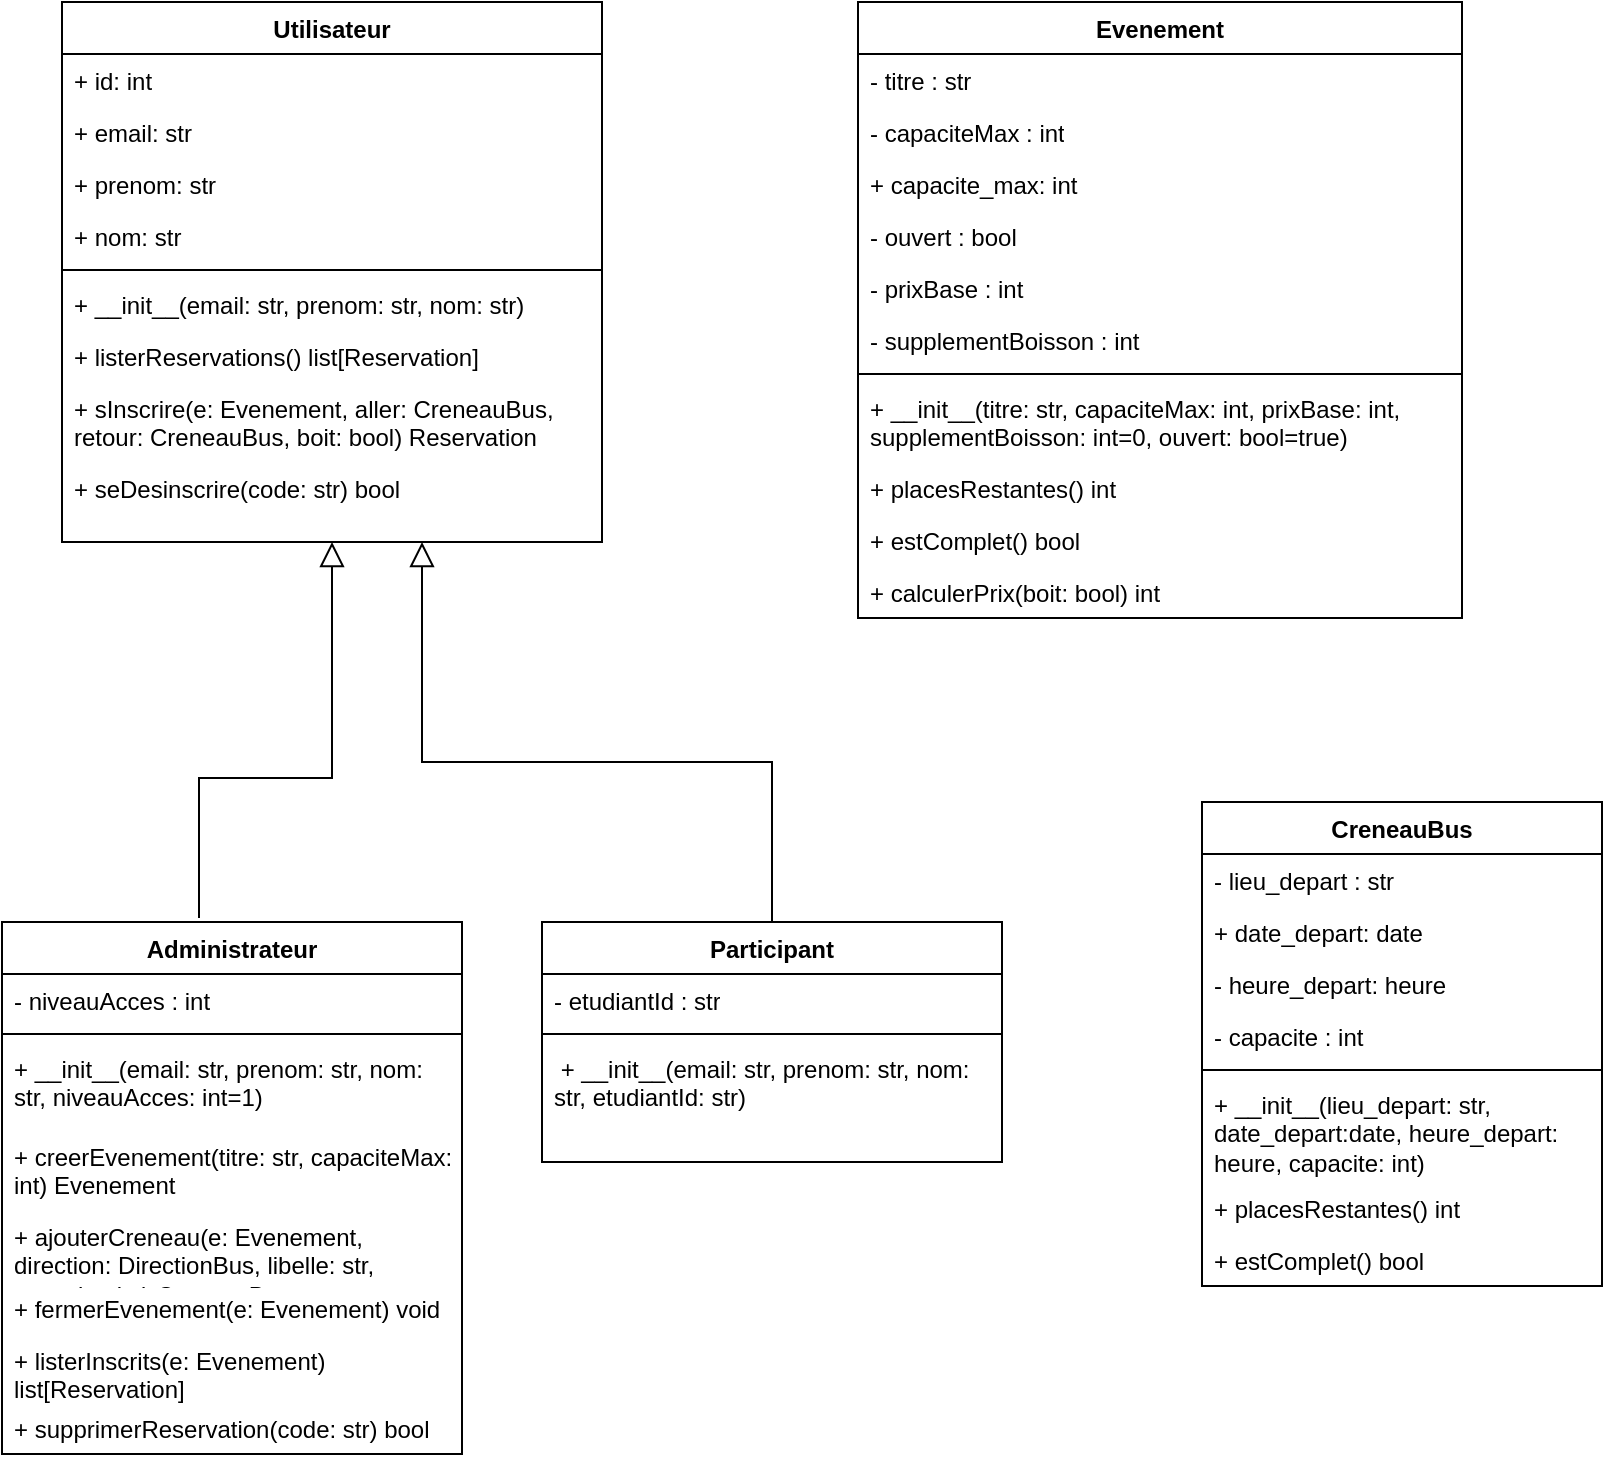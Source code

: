 <mxfile version="28.2.1">
  <diagram id="C5RBs43oDa-KdzZeNtuy" name="Page-1">
    <mxGraphModel dx="883" dy="441" grid="1" gridSize="10" guides="1" tooltips="1" connect="1" arrows="1" fold="1" page="1" pageScale="1" pageWidth="1169" pageHeight="827" math="0" shadow="0">
      <root>
        <mxCell id="WIyWlLk6GJQsqaUBKTNV-0" />
        <mxCell id="WIyWlLk6GJQsqaUBKTNV-1" parent="WIyWlLk6GJQsqaUBKTNV-0" />
        <mxCell id="zkfFHV4jXpPFQw0GAbJ--0" value="Utilisateur" style="swimlane;fontStyle=1;align=center;verticalAlign=top;childLayout=stackLayout;horizontal=1;startSize=26;horizontalStack=0;resizeParent=1;resizeLast=0;collapsible=1;marginBottom=0;rounded=0;shadow=0;strokeWidth=1;" parent="WIyWlLk6GJQsqaUBKTNV-1" vertex="1">
          <mxGeometry x="110" y="120" width="270" height="270" as="geometry">
            <mxRectangle x="230" y="140" width="160" height="26" as="alternateBounds" />
          </mxGeometry>
        </mxCell>
        <mxCell id="dK46kcQTqnEOhWtrCbgf-2" value="+ id: int" style="text;strokeColor=none;fillColor=none;align=left;verticalAlign=top;spacingLeft=4;spacingRight=4;overflow=hidden;rotatable=0;points=[[0,0.5],[1,0.5]];portConstraint=eastwest;whiteSpace=wrap;html=1;" parent="zkfFHV4jXpPFQw0GAbJ--0" vertex="1">
          <mxGeometry y="26" width="270" height="26" as="geometry" />
        </mxCell>
        <mxCell id="dK46kcQTqnEOhWtrCbgf-3" value="+ email: str" style="text;strokeColor=none;fillColor=none;align=left;verticalAlign=top;spacingLeft=4;spacingRight=4;overflow=hidden;rotatable=0;points=[[0,0.5],[1,0.5]];portConstraint=eastwest;whiteSpace=wrap;html=1;" parent="zkfFHV4jXpPFQw0GAbJ--0" vertex="1">
          <mxGeometry y="52" width="270" height="26" as="geometry" />
        </mxCell>
        <mxCell id="UdKUQ7M-LLdawXGV8OHi-44" value="+ prenom: str" style="text;strokeColor=none;fillColor=none;align=left;verticalAlign=top;spacingLeft=4;spacingRight=4;overflow=hidden;rotatable=0;points=[[0,0.5],[1,0.5]];portConstraint=eastwest;whiteSpace=wrap;html=1;" vertex="1" parent="zkfFHV4jXpPFQw0GAbJ--0">
          <mxGeometry y="78" width="270" height="26" as="geometry" />
        </mxCell>
        <mxCell id="dK46kcQTqnEOhWtrCbgf-1" value="+ nom: str" style="text;strokeColor=none;fillColor=none;align=left;verticalAlign=top;spacingLeft=4;spacingRight=4;overflow=hidden;rotatable=0;points=[[0,0.5],[1,0.5]];portConstraint=eastwest;whiteSpace=wrap;html=1;" parent="zkfFHV4jXpPFQw0GAbJ--0" vertex="1">
          <mxGeometry y="104" width="270" height="26" as="geometry" />
        </mxCell>
        <mxCell id="zkfFHV4jXpPFQw0GAbJ--4" value="" style="line;html=1;strokeWidth=1;align=left;verticalAlign=middle;spacingTop=-1;spacingLeft=3;spacingRight=3;rotatable=0;labelPosition=right;points=[];portConstraint=eastwest;" parent="zkfFHV4jXpPFQw0GAbJ--0" vertex="1">
          <mxGeometry y="130" width="270" height="8" as="geometry" />
        </mxCell>
        <mxCell id="UdKUQ7M-LLdawXGV8OHi-45" value="+ __init__(email: str, prenom: str, nom: str)" style="text;strokeColor=none;fillColor=none;align=left;verticalAlign=top;spacingLeft=4;spacingRight=4;overflow=hidden;rotatable=0;points=[[0,0.5],[1,0.5]];portConstraint=eastwest;whiteSpace=wrap;html=1;" vertex="1" parent="zkfFHV4jXpPFQw0GAbJ--0">
          <mxGeometry y="138" width="270" height="26" as="geometry" />
        </mxCell>
        <mxCell id="UdKUQ7M-LLdawXGV8OHi-16" value="+ listerReservations() list[Reservation]" style="text;strokeColor=none;fillColor=none;align=left;verticalAlign=top;spacingLeft=4;spacingRight=4;overflow=hidden;rotatable=0;points=[[0,0.5],[1,0.5]];portConstraint=eastwest;whiteSpace=wrap;html=1;" vertex="1" parent="zkfFHV4jXpPFQw0GAbJ--0">
          <mxGeometry y="164" width="270" height="26" as="geometry" />
        </mxCell>
        <mxCell id="dK46kcQTqnEOhWtrCbgf-9" value="+ sInscrire(e: Evenement, aller: CreneauBus, retour: CreneauBus, boit: bool) Reservation" style="text;strokeColor=none;fillColor=none;align=left;verticalAlign=top;spacingLeft=4;spacingRight=4;overflow=hidden;rotatable=0;points=[[0,0.5],[1,0.5]];portConstraint=eastwest;whiteSpace=wrap;html=1;" parent="zkfFHV4jXpPFQw0GAbJ--0" vertex="1">
          <mxGeometry y="190" width="270" height="40" as="geometry" />
        </mxCell>
        <mxCell id="dK46kcQTqnEOhWtrCbgf-10" value="+ seDesinscrire(code: str) bool" style="text;strokeColor=none;fillColor=none;align=left;verticalAlign=top;spacingLeft=4;spacingRight=4;overflow=hidden;rotatable=0;points=[[0,0.5],[1,0.5]];portConstraint=eastwest;whiteSpace=wrap;html=1;" parent="zkfFHV4jXpPFQw0GAbJ--0" vertex="1">
          <mxGeometry y="230" width="270" height="26" as="geometry" />
        </mxCell>
        <mxCell id="zkfFHV4jXpPFQw0GAbJ--6" value="Administrateur" style="swimlane;fontStyle=1;align=center;verticalAlign=top;childLayout=stackLayout;horizontal=1;startSize=26;horizontalStack=0;resizeParent=1;resizeLast=0;collapsible=1;marginBottom=0;rounded=0;shadow=0;strokeWidth=1;" parent="WIyWlLk6GJQsqaUBKTNV-1" vertex="1">
          <mxGeometry x="80" y="580" width="230" height="266" as="geometry">
            <mxRectangle x="130" y="380" width="160" height="26" as="alternateBounds" />
          </mxGeometry>
        </mxCell>
        <mxCell id="UdKUQ7M-LLdawXGV8OHi-15" value="- niveauAcces : int" style="text;strokeColor=none;fillColor=none;align=left;verticalAlign=top;spacingLeft=4;spacingRight=4;overflow=hidden;rotatable=0;points=[[0,0.5],[1,0.5]];portConstraint=eastwest;whiteSpace=wrap;html=1;" vertex="1" parent="zkfFHV4jXpPFQw0GAbJ--6">
          <mxGeometry y="26" width="230" height="26" as="geometry" />
        </mxCell>
        <mxCell id="zkfFHV4jXpPFQw0GAbJ--9" value="" style="line;html=1;strokeWidth=1;align=left;verticalAlign=middle;spacingTop=-1;spacingLeft=3;spacingRight=3;rotatable=0;labelPosition=right;points=[];portConstraint=eastwest;" parent="zkfFHV4jXpPFQw0GAbJ--6" vertex="1">
          <mxGeometry y="52" width="230" height="8" as="geometry" />
        </mxCell>
        <mxCell id="UdKUQ7M-LLdawXGV8OHi-47" value="+ __init__(email: str, prenom: str, nom: str, niveauAcces: int=1)" style="text;strokeColor=none;fillColor=none;align=left;verticalAlign=top;spacingLeft=4;spacingRight=4;overflow=hidden;rotatable=0;points=[[0,0.5],[1,0.5]];portConstraint=eastwest;whiteSpace=wrap;html=1;" vertex="1" parent="zkfFHV4jXpPFQw0GAbJ--6">
          <mxGeometry y="60" width="230" height="44" as="geometry" />
        </mxCell>
        <mxCell id="UdKUQ7M-LLdawXGV8OHi-8" value="+ creerEvenement(titre: str, capaciteMax: int) Evenement" style="text;strokeColor=none;fillColor=none;align=left;verticalAlign=top;spacingLeft=4;spacingRight=4;overflow=hidden;rotatable=0;points=[[0,0.5],[1,0.5]];portConstraint=eastwest;whiteSpace=wrap;html=1;" vertex="1" parent="zkfFHV4jXpPFQw0GAbJ--6">
          <mxGeometry y="104" width="230" height="40" as="geometry" />
        </mxCell>
        <mxCell id="UdKUQ7M-LLdawXGV8OHi-10" value="+ ajouterCreneau(e: Evenement, direction: DirectionBus, libelle: str, capacite: int) CreneauBus" style="text;strokeColor=none;fillColor=none;align=left;verticalAlign=top;spacingLeft=4;spacingRight=4;overflow=hidden;rotatable=0;points=[[0,0.5],[1,0.5]];portConstraint=eastwest;whiteSpace=wrap;html=1;" vertex="1" parent="zkfFHV4jXpPFQw0GAbJ--6">
          <mxGeometry y="144" width="230" height="36" as="geometry" />
        </mxCell>
        <mxCell id="UdKUQ7M-LLdawXGV8OHi-17" value="+ fermerEvenement(e: Evenement) void" style="text;strokeColor=none;fillColor=none;align=left;verticalAlign=top;spacingLeft=4;spacingRight=4;overflow=hidden;rotatable=0;points=[[0,0.5],[1,0.5]];portConstraint=eastwest;whiteSpace=wrap;html=1;" vertex="1" parent="zkfFHV4jXpPFQw0GAbJ--6">
          <mxGeometry y="180" width="230" height="26" as="geometry" />
        </mxCell>
        <mxCell id="UdKUQ7M-LLdawXGV8OHi-9" value="+ listerInscrits(e: Evenement) list[Reservation]" style="text;strokeColor=none;fillColor=none;align=left;verticalAlign=top;spacingLeft=4;spacingRight=4;overflow=hidden;rotatable=0;points=[[0,0.5],[1,0.5]];portConstraint=eastwest;whiteSpace=wrap;html=1;" vertex="1" parent="zkfFHV4jXpPFQw0GAbJ--6">
          <mxGeometry y="206" width="230" height="34" as="geometry" />
        </mxCell>
        <mxCell id="UdKUQ7M-LLdawXGV8OHi-48" value="+ supprimerReservation(code: str) bool" style="text;strokeColor=none;fillColor=none;align=left;verticalAlign=top;spacingLeft=4;spacingRight=4;overflow=hidden;rotatable=0;points=[[0,0.5],[1,0.5]];portConstraint=eastwest;whiteSpace=wrap;html=1;" vertex="1" parent="zkfFHV4jXpPFQw0GAbJ--6">
          <mxGeometry y="240" width="230" height="26" as="geometry" />
        </mxCell>
        <mxCell id="zkfFHV4jXpPFQw0GAbJ--12" value="" style="endArrow=block;endSize=10;endFill=0;shadow=0;strokeWidth=1;rounded=0;curved=0;edgeStyle=elbowEdgeStyle;elbow=vertical;exitX=0.5;exitY=0;exitDx=0;exitDy=0;entryX=0.5;entryY=1;entryDx=0;entryDy=0;" parent="WIyWlLk6GJQsqaUBKTNV-1" target="zkfFHV4jXpPFQw0GAbJ--0" edge="1">
          <mxGeometry width="160" relative="1" as="geometry">
            <mxPoint x="178.5" y="578" as="sourcePoint" />
            <mxPoint x="211.49" y="476.002" as="targetPoint" />
            <Array as="points">
              <mxPoint x="213.5" y="508" />
              <mxPoint x="223.5" y="518" />
              <mxPoint x="263.5" y="488" />
              <mxPoint x="333.5" y="408" />
            </Array>
          </mxGeometry>
        </mxCell>
        <mxCell id="zkfFHV4jXpPFQw0GAbJ--16" value="" style="endArrow=block;endSize=10;endFill=0;shadow=0;strokeWidth=1;rounded=0;curved=0;edgeStyle=elbowEdgeStyle;elbow=vertical;exitX=0.5;exitY=0;exitDx=0;exitDy=0;" parent="WIyWlLk6GJQsqaUBKTNV-1" source="UdKUQ7M-LLdawXGV8OHi-1" edge="1">
          <mxGeometry width="160" relative="1" as="geometry">
            <mxPoint x="557.02" y="580" as="sourcePoint" />
            <mxPoint x="290" y="390" as="targetPoint" />
            <Array as="points">
              <mxPoint x="372.02" y="500" />
              <mxPoint x="482.02" y="520" />
              <mxPoint x="382.02" y="480" />
              <mxPoint x="422.02" y="490" />
              <mxPoint x="382.02" y="410" />
            </Array>
          </mxGeometry>
        </mxCell>
        <mxCell id="zkfFHV4jXpPFQw0GAbJ--17" value="Evenement" style="swimlane;fontStyle=1;align=center;verticalAlign=top;childLayout=stackLayout;horizontal=1;startSize=26;horizontalStack=0;resizeParent=1;resizeLast=0;collapsible=1;marginBottom=0;rounded=0;shadow=0;strokeWidth=1;" parent="WIyWlLk6GJQsqaUBKTNV-1" vertex="1">
          <mxGeometry x="508" y="120" width="302" height="308" as="geometry">
            <mxRectangle x="550" y="140" width="160" height="26" as="alternateBounds" />
          </mxGeometry>
        </mxCell>
        <mxCell id="UdKUQ7M-LLdawXGV8OHi-11" value="- titre : str" style="text;strokeColor=none;fillColor=none;align=left;verticalAlign=top;spacingLeft=4;spacingRight=4;overflow=hidden;rotatable=0;points=[[0,0.5],[1,0.5]];portConstraint=eastwest;whiteSpace=wrap;html=1;" vertex="1" parent="zkfFHV4jXpPFQw0GAbJ--17">
          <mxGeometry y="26" width="302" height="26" as="geometry" />
        </mxCell>
        <mxCell id="UdKUQ7M-LLdawXGV8OHi-12" value="- capaciteMax : int" style="text;strokeColor=none;fillColor=none;align=left;verticalAlign=top;spacingLeft=4;spacingRight=4;overflow=hidden;rotatable=0;points=[[0,0.5],[1,0.5]];portConstraint=eastwest;whiteSpace=wrap;html=1;" vertex="1" parent="zkfFHV4jXpPFQw0GAbJ--17">
          <mxGeometry y="52" width="302" height="26" as="geometry" />
        </mxCell>
        <mxCell id="UdKUQ7M-LLdawXGV8OHi-13" value="+ capacite_max: int" style="text;strokeColor=none;fillColor=none;align=left;verticalAlign=top;spacingLeft=4;spacingRight=4;overflow=hidden;rotatable=0;points=[[0,0.5],[1,0.5]];portConstraint=eastwest;whiteSpace=wrap;html=1;" vertex="1" parent="zkfFHV4jXpPFQw0GAbJ--17">
          <mxGeometry y="78" width="302" height="26" as="geometry" />
        </mxCell>
        <mxCell id="UdKUQ7M-LLdawXGV8OHi-19" value="- ouvert : bool" style="text;strokeColor=none;fillColor=none;align=left;verticalAlign=top;spacingLeft=4;spacingRight=4;overflow=hidden;rotatable=0;points=[[0,0.5],[1,0.5]];portConstraint=eastwest;whiteSpace=wrap;html=1;" vertex="1" parent="zkfFHV4jXpPFQw0GAbJ--17">
          <mxGeometry y="104" width="302" height="26" as="geometry" />
        </mxCell>
        <mxCell id="UdKUQ7M-LLdawXGV8OHi-49" value="- prixBase : int" style="text;strokeColor=none;fillColor=none;align=left;verticalAlign=top;spacingLeft=4;spacingRight=4;overflow=hidden;rotatable=0;points=[[0,0.5],[1,0.5]];portConstraint=eastwest;whiteSpace=wrap;html=1;" vertex="1" parent="zkfFHV4jXpPFQw0GAbJ--17">
          <mxGeometry y="130" width="302" height="26" as="geometry" />
        </mxCell>
        <mxCell id="UdKUQ7M-LLdawXGV8OHi-50" value="- supplementBoisson : int" style="text;strokeColor=none;fillColor=none;align=left;verticalAlign=top;spacingLeft=4;spacingRight=4;overflow=hidden;rotatable=0;points=[[0,0.5],[1,0.5]];portConstraint=eastwest;whiteSpace=wrap;html=1;" vertex="1" parent="zkfFHV4jXpPFQw0GAbJ--17">
          <mxGeometry y="156" width="302" height="26" as="geometry" />
        </mxCell>
        <mxCell id="zkfFHV4jXpPFQw0GAbJ--23" value="" style="line;html=1;strokeWidth=1;align=left;verticalAlign=middle;spacingTop=-1;spacingLeft=3;spacingRight=3;rotatable=0;labelPosition=right;points=[];portConstraint=eastwest;" parent="zkfFHV4jXpPFQw0GAbJ--17" vertex="1">
          <mxGeometry y="182" width="302" height="8" as="geometry" />
        </mxCell>
        <mxCell id="UdKUQ7M-LLdawXGV8OHi-18" value="+ __init__(titre: str, capaciteMax: int, prixBase: int, supplementBoisson: int=0, ouvert: bool=true)" style="text;strokeColor=none;fillColor=none;align=left;verticalAlign=top;spacingLeft=4;spacingRight=4;overflow=hidden;rotatable=0;points=[[0,0.5],[1,0.5]];portConstraint=eastwest;whiteSpace=wrap;html=1;" vertex="1" parent="zkfFHV4jXpPFQw0GAbJ--17">
          <mxGeometry y="190" width="302" height="40" as="geometry" />
        </mxCell>
        <mxCell id="UdKUQ7M-LLdawXGV8OHi-20" value="+ placesRestantes() int" style="text;strokeColor=none;fillColor=none;align=left;verticalAlign=top;spacingLeft=4;spacingRight=4;overflow=hidden;rotatable=0;points=[[0,0.5],[1,0.5]];portConstraint=eastwest;whiteSpace=wrap;html=1;" vertex="1" parent="zkfFHV4jXpPFQw0GAbJ--17">
          <mxGeometry y="230" width="302" height="26" as="geometry" />
        </mxCell>
        <mxCell id="UdKUQ7M-LLdawXGV8OHi-26" value="+ estComplet() bool" style="text;strokeColor=none;fillColor=none;align=left;verticalAlign=top;spacingLeft=4;spacingRight=4;overflow=hidden;rotatable=0;points=[[0,0.5],[1,0.5]];portConstraint=eastwest;whiteSpace=wrap;html=1;" vertex="1" parent="zkfFHV4jXpPFQw0GAbJ--17">
          <mxGeometry y="256" width="302" height="26" as="geometry" />
        </mxCell>
        <mxCell id="UdKUQ7M-LLdawXGV8OHi-51" value="+ calculerPrix(boit: bool) int" style="text;strokeColor=none;fillColor=none;align=left;verticalAlign=top;spacingLeft=4;spacingRight=4;overflow=hidden;rotatable=0;points=[[0,0.5],[1,0.5]];portConstraint=eastwest;whiteSpace=wrap;html=1;" vertex="1" parent="zkfFHV4jXpPFQw0GAbJ--17">
          <mxGeometry y="282" width="302" height="26" as="geometry" />
        </mxCell>
        <mxCell id="UdKUQ7M-LLdawXGV8OHi-1" value="Participant" style="swimlane;fontStyle=1;align=center;verticalAlign=top;childLayout=stackLayout;horizontal=1;startSize=26;horizontalStack=0;resizeParent=1;resizeParentMax=0;resizeLast=0;collapsible=1;marginBottom=0;whiteSpace=wrap;html=1;" vertex="1" parent="WIyWlLk6GJQsqaUBKTNV-1">
          <mxGeometry x="350" y="580" width="230" height="120" as="geometry" />
        </mxCell>
        <mxCell id="UdKUQ7M-LLdawXGV8OHi-46" value="- etudiantId : str" style="text;strokeColor=none;fillColor=none;align=left;verticalAlign=top;spacingLeft=4;spacingRight=4;overflow=hidden;rotatable=0;points=[[0,0.5],[1,0.5]];portConstraint=eastwest;whiteSpace=wrap;html=1;" vertex="1" parent="UdKUQ7M-LLdawXGV8OHi-1">
          <mxGeometry y="26" width="230" height="26" as="geometry" />
        </mxCell>
        <mxCell id="UdKUQ7M-LLdawXGV8OHi-3" value="" style="line;strokeWidth=1;fillColor=none;align=left;verticalAlign=middle;spacingTop=-1;spacingLeft=3;spacingRight=3;rotatable=0;labelPosition=right;points=[];portConstraint=eastwest;strokeColor=inherit;" vertex="1" parent="UdKUQ7M-LLdawXGV8OHi-1">
          <mxGeometry y="52" width="230" height="8" as="geometry" />
        </mxCell>
        <mxCell id="UdKUQ7M-LLdawXGV8OHi-4" value="&amp;nbsp;+ __init__(email: str, prenom: str, nom: str, etudiantId: str)" style="text;strokeColor=none;fillColor=none;align=left;verticalAlign=top;spacingLeft=4;spacingRight=4;overflow=hidden;rotatable=0;points=[[0,0.5],[1,0.5]];portConstraint=eastwest;whiteSpace=wrap;html=1;" vertex="1" parent="UdKUQ7M-LLdawXGV8OHi-1">
          <mxGeometry y="60" width="230" height="60" as="geometry" />
        </mxCell>
        <mxCell id="UdKUQ7M-LLdawXGV8OHi-37" value="CreneauBus" style="swimlane;fontStyle=1;align=center;verticalAlign=top;childLayout=stackLayout;horizontal=1;startSize=26;horizontalStack=0;resizeParent=1;resizeParentMax=0;resizeLast=0;collapsible=1;marginBottom=0;whiteSpace=wrap;html=1;" vertex="1" parent="WIyWlLk6GJQsqaUBKTNV-1">
          <mxGeometry x="680" y="520" width="200" height="242" as="geometry" />
        </mxCell>
        <mxCell id="UdKUQ7M-LLdawXGV8OHi-52" value="- lieu_depart : str" style="text;strokeColor=none;fillColor=none;align=left;verticalAlign=top;spacingLeft=4;spacingRight=4;overflow=hidden;rotatable=0;points=[[0,0.5],[1,0.5]];portConstraint=eastwest;whiteSpace=wrap;html=1;" vertex="1" parent="UdKUQ7M-LLdawXGV8OHi-37">
          <mxGeometry y="26" width="200" height="26" as="geometry" />
        </mxCell>
        <mxCell id="UdKUQ7M-LLdawXGV8OHi-55" value="+ date_depart: date" style="text;strokeColor=none;fillColor=none;align=left;verticalAlign=top;spacingLeft=4;spacingRight=4;overflow=hidden;rotatable=0;points=[[0,0.5],[1,0.5]];portConstraint=eastwest;whiteSpace=wrap;html=1;" vertex="1" parent="UdKUQ7M-LLdawXGV8OHi-37">
          <mxGeometry y="52" width="200" height="26" as="geometry" />
        </mxCell>
        <mxCell id="UdKUQ7M-LLdawXGV8OHi-54" value="- heure_depart: heure" style="text;strokeColor=none;fillColor=none;align=left;verticalAlign=top;spacingLeft=4;spacingRight=4;overflow=hidden;rotatable=0;points=[[0,0.5],[1,0.5]];portConstraint=eastwest;whiteSpace=wrap;html=1;" vertex="1" parent="UdKUQ7M-LLdawXGV8OHi-37">
          <mxGeometry y="78" width="200" height="26" as="geometry" />
        </mxCell>
        <mxCell id="UdKUQ7M-LLdawXGV8OHi-53" value="- capacite : int" style="text;strokeColor=none;fillColor=none;align=left;verticalAlign=top;spacingLeft=4;spacingRight=4;overflow=hidden;rotatable=0;points=[[0,0.5],[1,0.5]];portConstraint=eastwest;whiteSpace=wrap;html=1;" vertex="1" parent="UdKUQ7M-LLdawXGV8OHi-37">
          <mxGeometry y="104" width="200" height="26" as="geometry" />
        </mxCell>
        <mxCell id="UdKUQ7M-LLdawXGV8OHi-39" value="" style="line;strokeWidth=1;fillColor=none;align=left;verticalAlign=middle;spacingTop=-1;spacingLeft=3;spacingRight=3;rotatable=0;labelPosition=right;points=[];portConstraint=eastwest;strokeColor=inherit;" vertex="1" parent="UdKUQ7M-LLdawXGV8OHi-37">
          <mxGeometry y="130" width="200" height="8" as="geometry" />
        </mxCell>
        <mxCell id="UdKUQ7M-LLdawXGV8OHi-40" value="+ __init__(lieu_depart: str, date_depart:date, heure_depart: heure, capacite: int)" style="text;strokeColor=none;fillColor=none;align=left;verticalAlign=top;spacingLeft=4;spacingRight=4;overflow=hidden;rotatable=0;points=[[0,0.5],[1,0.5]];portConstraint=eastwest;whiteSpace=wrap;html=1;" vertex="1" parent="UdKUQ7M-LLdawXGV8OHi-37">
          <mxGeometry y="138" width="200" height="52" as="geometry" />
        </mxCell>
        <mxCell id="UdKUQ7M-LLdawXGV8OHi-56" value="+ placesRestantes() int" style="text;strokeColor=none;fillColor=none;align=left;verticalAlign=top;spacingLeft=4;spacingRight=4;overflow=hidden;rotatable=0;points=[[0,0.5],[1,0.5]];portConstraint=eastwest;whiteSpace=wrap;html=1;" vertex="1" parent="UdKUQ7M-LLdawXGV8OHi-37">
          <mxGeometry y="190" width="200" height="26" as="geometry" />
        </mxCell>
        <mxCell id="UdKUQ7M-LLdawXGV8OHi-57" value="+ estComplet() bool" style="text;strokeColor=none;fillColor=none;align=left;verticalAlign=top;spacingLeft=4;spacingRight=4;overflow=hidden;rotatable=0;points=[[0,0.5],[1,0.5]];portConstraint=eastwest;whiteSpace=wrap;html=1;" vertex="1" parent="UdKUQ7M-LLdawXGV8OHi-37">
          <mxGeometry y="216" width="200" height="26" as="geometry" />
        </mxCell>
      </root>
    </mxGraphModel>
  </diagram>
</mxfile>
